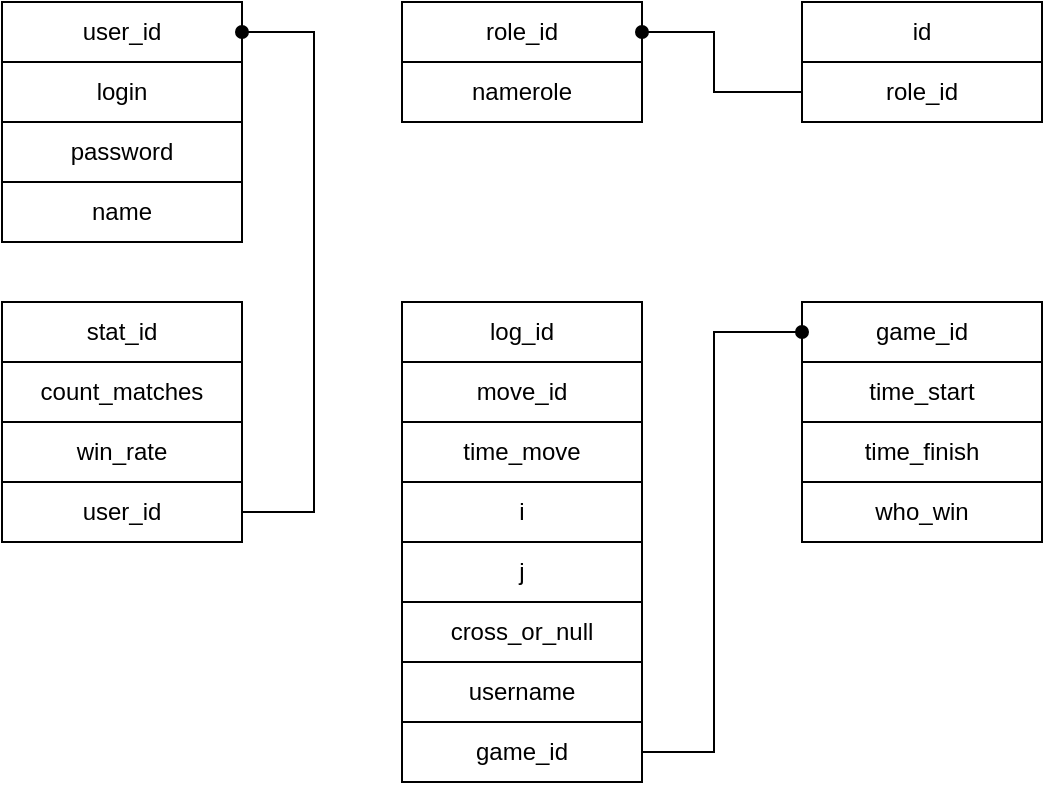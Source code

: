 <mxfile version="12.2.3" type="github" pages="1"><diagram id="MbeGYjjMs0fzvHukut4u" name="Page-1"><mxGraphModel dx="1408" dy="748" grid="1" gridSize="10" guides="1" tooltips="1" connect="1" arrows="1" fold="1" page="1" pageScale="1" pageWidth="1169" pageHeight="827" math="0" shadow="0"><root><mxCell id="0"/><mxCell id="1" parent="0"/><mxCell id="almI7O5m_b5BkzagQjyc-1" value="user_id" style="rounded=0;whiteSpace=wrap;html=1;" vertex="1" parent="1"><mxGeometry x="324" y="218" width="120" height="30" as="geometry"/></mxCell><mxCell id="almI7O5m_b5BkzagQjyc-2" value="login" style="rounded=0;whiteSpace=wrap;html=1;" vertex="1" parent="1"><mxGeometry x="324" y="248" width="120" height="30" as="geometry"/></mxCell><mxCell id="almI7O5m_b5BkzagQjyc-3" value="password" style="rounded=0;whiteSpace=wrap;html=1;" vertex="1" parent="1"><mxGeometry x="324" y="278" width="120" height="30" as="geometry"/></mxCell><mxCell id="almI7O5m_b5BkzagQjyc-4" value="name" style="rounded=0;whiteSpace=wrap;html=1;" vertex="1" parent="1"><mxGeometry x="324" y="308" width="120" height="30" as="geometry"/></mxCell><mxCell id="almI7O5m_b5BkzagQjyc-6" value="role_id" style="rounded=0;whiteSpace=wrap;html=1;" vertex="1" parent="1"><mxGeometry x="524" y="218" width="120" height="30" as="geometry"/></mxCell><mxCell id="almI7O5m_b5BkzagQjyc-7" value="namerole" style="rounded=0;whiteSpace=wrap;html=1;" vertex="1" parent="1"><mxGeometry x="524" y="248" width="120" height="30" as="geometry"/></mxCell><mxCell id="almI7O5m_b5BkzagQjyc-10" value="id" style="rounded=0;whiteSpace=wrap;html=1;" vertex="1" parent="1"><mxGeometry x="724" y="218" width="120" height="30" as="geometry"/></mxCell><mxCell id="almI7O5m_b5BkzagQjyc-11" value="role_id" style="rounded=0;whiteSpace=wrap;html=1;" vertex="1" parent="1"><mxGeometry x="724" y="248" width="120" height="30" as="geometry"/></mxCell><mxCell id="almI7O5m_b5BkzagQjyc-14" value="stat_id" style="rounded=0;whiteSpace=wrap;html=1;" vertex="1" parent="1"><mxGeometry x="324" y="368" width="120" height="30" as="geometry"/></mxCell><mxCell id="almI7O5m_b5BkzagQjyc-15" value="count_matches" style="rounded=0;whiteSpace=wrap;html=1;" vertex="1" parent="1"><mxGeometry x="324" y="398" width="120" height="30" as="geometry"/></mxCell><mxCell id="almI7O5m_b5BkzagQjyc-16" value="win_rate" style="rounded=0;whiteSpace=wrap;html=1;" vertex="1" parent="1"><mxGeometry x="324" y="428" width="120" height="30" as="geometry"/></mxCell><mxCell id="almI7O5m_b5BkzagQjyc-17" value="user_id" style="rounded=0;whiteSpace=wrap;html=1;" vertex="1" parent="1"><mxGeometry x="324" y="458" width="120" height="30" as="geometry"/></mxCell><mxCell id="almI7O5m_b5BkzagQjyc-18" value="log_id" style="rounded=0;whiteSpace=wrap;html=1;" vertex="1" parent="1"><mxGeometry x="524" y="368" width="120" height="30" as="geometry"/></mxCell><mxCell id="almI7O5m_b5BkzagQjyc-19" value="move_id" style="rounded=0;whiteSpace=wrap;html=1;" vertex="1" parent="1"><mxGeometry x="524" y="398" width="120" height="30" as="geometry"/></mxCell><mxCell id="almI7O5m_b5BkzagQjyc-20" value="time_move" style="rounded=0;whiteSpace=wrap;html=1;" vertex="1" parent="1"><mxGeometry x="524" y="428" width="120" height="30" as="geometry"/></mxCell><mxCell id="almI7O5m_b5BkzagQjyc-21" value="i" style="rounded=0;whiteSpace=wrap;html=1;" vertex="1" parent="1"><mxGeometry x="524" y="458" width="120" height="30" as="geometry"/></mxCell><mxCell id="almI7O5m_b5BkzagQjyc-22" value="game_id" style="rounded=0;whiteSpace=wrap;html=1;" vertex="1" parent="1"><mxGeometry x="724" y="368" width="120" height="30" as="geometry"/></mxCell><mxCell id="almI7O5m_b5BkzagQjyc-23" value="time_start" style="rounded=0;whiteSpace=wrap;html=1;" vertex="1" parent="1"><mxGeometry x="724" y="398" width="120" height="30" as="geometry"/></mxCell><mxCell id="almI7O5m_b5BkzagQjyc-24" value="time_finish" style="rounded=0;whiteSpace=wrap;html=1;" vertex="1" parent="1"><mxGeometry x="724" y="428" width="120" height="30" as="geometry"/></mxCell><mxCell id="almI7O5m_b5BkzagQjyc-25" value="who_win" style="rounded=0;whiteSpace=wrap;html=1;" vertex="1" parent="1"><mxGeometry x="724" y="458" width="120" height="30" as="geometry"/></mxCell><mxCell id="almI7O5m_b5BkzagQjyc-26" value="j" style="rounded=0;whiteSpace=wrap;html=1;" vertex="1" parent="1"><mxGeometry x="524" y="488" width="120" height="30" as="geometry"/></mxCell><mxCell id="almI7O5m_b5BkzagQjyc-27" value="cross_or_null" style="rounded=0;whiteSpace=wrap;html=1;" vertex="1" parent="1"><mxGeometry x="524" y="518" width="120" height="30" as="geometry"/></mxCell><mxCell id="almI7O5m_b5BkzagQjyc-28" value="username" style="rounded=0;whiteSpace=wrap;html=1;" vertex="1" parent="1"><mxGeometry x="524" y="548" width="120" height="30" as="geometry"/></mxCell><mxCell id="almI7O5m_b5BkzagQjyc-29" value="game_id" style="rounded=0;whiteSpace=wrap;html=1;" vertex="1" parent="1"><mxGeometry x="524" y="578" width="120" height="30" as="geometry"/></mxCell><mxCell id="almI7O5m_b5BkzagQjyc-30" value="" style="endArrow=none;html=1;exitX=1;exitY=0.5;exitDx=0;exitDy=0;entryX=0;entryY=0.5;entryDx=0;entryDy=0;endFill=0;rounded=0;startArrow=oval;startFill=1;" edge="1" parent="1" source="almI7O5m_b5BkzagQjyc-6" target="almI7O5m_b5BkzagQjyc-11"><mxGeometry width="50" height="50" relative="1" as="geometry"><mxPoint x="699" y="350" as="sourcePoint"/><mxPoint x="749" y="300" as="targetPoint"/><Array as="points"><mxPoint x="680" y="233"/><mxPoint x="680" y="263"/></Array></mxGeometry></mxCell><mxCell id="almI7O5m_b5BkzagQjyc-31" value="" style="endArrow=oval;html=1;entryX=0;entryY=0.5;entryDx=0;entryDy=0;rounded=0;endFill=1;" edge="1" parent="1" target="almI7O5m_b5BkzagQjyc-22"><mxGeometry width="50" height="50" relative="1" as="geometry"><mxPoint x="644" y="593" as="sourcePoint"/><mxPoint x="694" y="543" as="targetPoint"/><Array as="points"><mxPoint x="680" y="593"/><mxPoint x="680" y="383"/></Array></mxGeometry></mxCell><mxCell id="almI7O5m_b5BkzagQjyc-33" value="" style="endArrow=oval;html=1;entryX=1;entryY=0.5;entryDx=0;entryDy=0;rounded=0;endFill=1;" edge="1" parent="1" target="almI7O5m_b5BkzagQjyc-1"><mxGeometry width="50" height="50" relative="1" as="geometry"><mxPoint x="444" y="473" as="sourcePoint"/><mxPoint x="494" y="423" as="targetPoint"/><Array as="points"><mxPoint x="480" y="473"/><mxPoint x="480" y="233"/></Array></mxGeometry></mxCell></root></mxGraphModel></diagram></mxfile>